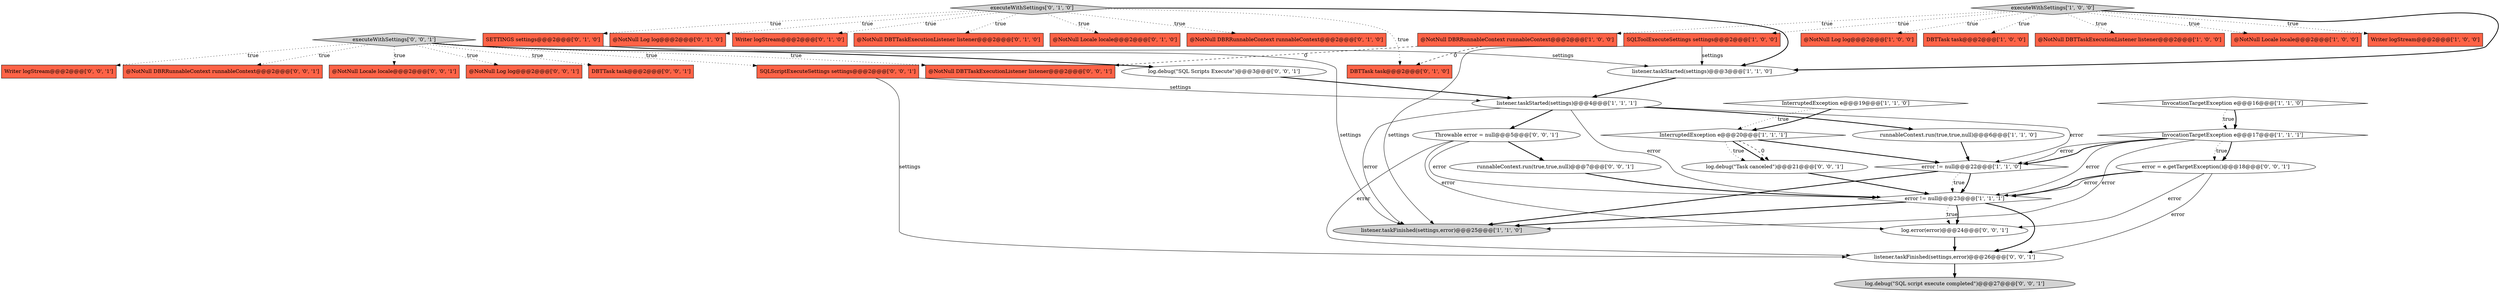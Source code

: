 digraph {
35 [style = filled, label = "DBTTask task@@@2@@@['0', '0', '1']", fillcolor = tomato, shape = box image = "AAA0AAABBB3BBB"];
22 [style = filled, label = "SETTINGS settings@@@2@@@['0', '1', '0']", fillcolor = tomato, shape = box image = "AAA0AAABBB2BBB"];
10 [style = filled, label = "@NotNull Log log@@@2@@@['1', '0', '0']", fillcolor = tomato, shape = box image = "AAA0AAABBB1BBB"];
34 [style = filled, label = "Writer logStream@@@2@@@['0', '0', '1']", fillcolor = tomato, shape = box image = "AAA0AAABBB3BBB"];
18 [style = filled, label = "@NotNull Log log@@@2@@@['0', '1', '0']", fillcolor = tomato, shape = box image = "AAA0AAABBB2BBB"];
9 [style = filled, label = "listener.taskStarted(settings)@@@4@@@['1', '1', '1']", fillcolor = white, shape = ellipse image = "AAA0AAABBB1BBB"];
40 [style = filled, label = "log.debug(\"SQL script execute completed\")@@@27@@@['0', '0', '1']", fillcolor = lightgray, shape = ellipse image = "AAA0AAABBB3BBB"];
19 [style = filled, label = "executeWithSettings['0', '1', '0']", fillcolor = lightgray, shape = diamond image = "AAA0AAABBB2BBB"];
0 [style = filled, label = "executeWithSettings['1', '0', '0']", fillcolor = lightgray, shape = diamond image = "AAA0AAABBB1BBB"];
6 [style = filled, label = "InterruptedException e@@@19@@@['1', '1', '0']", fillcolor = white, shape = diamond image = "AAA0AAABBB1BBB"];
12 [style = filled, label = "error != null@@@23@@@['1', '1', '1']", fillcolor = white, shape = diamond image = "AAA0AAABBB1BBB"];
21 [style = filled, label = "Writer logStream@@@2@@@['0', '1', '0']", fillcolor = tomato, shape = box image = "AAA0AAABBB2BBB"];
13 [style = filled, label = "DBTTask task@@@2@@@['1', '0', '0']", fillcolor = tomato, shape = box image = "AAA0AAABBB1BBB"];
1 [style = filled, label = "@NotNull DBTTaskExecutionListener listener@@@2@@@['1', '0', '0']", fillcolor = tomato, shape = box image = "AAA0AAABBB1BBB"];
27 [style = filled, label = "runnableContext.run(true,true,null)@@@7@@@['0', '0', '1']", fillcolor = white, shape = ellipse image = "AAA0AAABBB3BBB"];
33 [style = filled, label = "Throwable error = null@@@5@@@['0', '0', '1']", fillcolor = white, shape = ellipse image = "AAA0AAABBB3BBB"];
15 [style = filled, label = "runnableContext.run(true,true,null)@@@6@@@['1', '1', '0']", fillcolor = white, shape = ellipse image = "AAA0AAABBB1BBB"];
14 [style = filled, label = "@NotNull DBRRunnableContext runnableContext@@@2@@@['1', '0', '0']", fillcolor = tomato, shape = box image = "AAA1AAABBB1BBB"];
20 [style = filled, label = "@NotNull DBTTaskExecutionListener listener@@@2@@@['0', '1', '0']", fillcolor = tomato, shape = box image = "AAA0AAABBB2BBB"];
16 [style = filled, label = "InvocationTargetException e@@@16@@@['1', '1', '0']", fillcolor = white, shape = diamond image = "AAA0AAABBB1BBB"];
11 [style = filled, label = "@NotNull Locale locale@@@2@@@['1', '0', '0']", fillcolor = tomato, shape = box image = "AAA0AAABBB1BBB"];
29 [style = filled, label = "log.debug(\"SQL Scripts Execute\")@@@3@@@['0', '0', '1']", fillcolor = white, shape = ellipse image = "AAA0AAABBB3BBB"];
3 [style = filled, label = "InvocationTargetException e@@@17@@@['1', '1', '1']", fillcolor = white, shape = diamond image = "AAA0AAABBB1BBB"];
23 [style = filled, label = "@NotNull Locale locale@@@2@@@['0', '1', '0']", fillcolor = tomato, shape = box image = "AAA0AAABBB2BBB"];
32 [style = filled, label = "error = e.getTargetException()@@@18@@@['0', '0', '1']", fillcolor = white, shape = ellipse image = "AAA0AAABBB3BBB"];
2 [style = filled, label = "listener.taskStarted(settings)@@@3@@@['1', '1', '0']", fillcolor = white, shape = ellipse image = "AAA0AAABBB1BBB"];
26 [style = filled, label = "SQLScriptExecuteSettings settings@@@2@@@['0', '0', '1']", fillcolor = tomato, shape = box image = "AAA0AAABBB3BBB"];
7 [style = filled, label = "error != null@@@22@@@['1', '1', '0']", fillcolor = white, shape = diamond image = "AAA0AAABBB1BBB"];
28 [style = filled, label = "executeWithSettings['0', '0', '1']", fillcolor = lightgray, shape = diamond image = "AAA0AAABBB3BBB"];
17 [style = filled, label = "InterruptedException e@@@20@@@['1', '1', '1']", fillcolor = white, shape = diamond image = "AAA0AAABBB1BBB"];
4 [style = filled, label = "Writer logStream@@@2@@@['1', '0', '0']", fillcolor = tomato, shape = box image = "AAA0AAABBB1BBB"];
30 [style = filled, label = "listener.taskFinished(settings,error)@@@26@@@['0', '0', '1']", fillcolor = white, shape = ellipse image = "AAA0AAABBB3BBB"];
37 [style = filled, label = "@NotNull DBRRunnableContext runnableContext@@@2@@@['0', '0', '1']", fillcolor = tomato, shape = box image = "AAA0AAABBB3BBB"];
38 [style = filled, label = "@NotNull Locale locale@@@2@@@['0', '0', '1']", fillcolor = tomato, shape = box image = "AAA0AAABBB3BBB"];
5 [style = filled, label = "SQLToolExecuteSettings settings@@@2@@@['1', '0', '0']", fillcolor = tomato, shape = box image = "AAA0AAABBB1BBB"];
31 [style = filled, label = "log.debug(\"Task canceled\")@@@21@@@['0', '0', '1']", fillcolor = white, shape = ellipse image = "AAA0AAABBB3BBB"];
39 [style = filled, label = "log.error(error)@@@24@@@['0', '0', '1']", fillcolor = white, shape = ellipse image = "AAA0AAABBB3BBB"];
41 [style = filled, label = "@NotNull DBTTaskExecutionListener listener@@@2@@@['0', '0', '1']", fillcolor = tomato, shape = box image = "AAA0AAABBB3BBB"];
36 [style = filled, label = "@NotNull Log log@@@2@@@['0', '0', '1']", fillcolor = tomato, shape = box image = "AAA0AAABBB3BBB"];
24 [style = filled, label = "@NotNull DBRRunnableContext runnableContext@@@2@@@['0', '1', '0']", fillcolor = tomato, shape = box image = "AAA0AAABBB2BBB"];
8 [style = filled, label = "listener.taskFinished(settings,error)@@@25@@@['1', '1', '0']", fillcolor = lightgray, shape = ellipse image = "AAA0AAABBB1BBB"];
25 [style = filled, label = "DBTTask task@@@2@@@['0', '1', '0']", fillcolor = tomato, shape = box image = "AAA1AAABBB2BBB"];
26->9 [style = solid, label="settings"];
16->3 [style = bold, label=""];
6->17 [style = bold, label=""];
28->29 [style = bold, label=""];
12->39 [style = dotted, label="true"];
19->25 [style = dotted, label="true"];
9->12 [style = solid, label="error"];
33->12 [style = solid, label="error"];
0->13 [style = dotted, label="true"];
0->5 [style = dotted, label="true"];
15->7 [style = bold, label=""];
22->2 [style = solid, label="settings"];
27->12 [style = bold, label=""];
3->32 [style = dotted, label="true"];
0->10 [style = dotted, label="true"];
7->12 [style = bold, label=""];
9->33 [style = bold, label=""];
32->12 [style = bold, label=""];
28->35 [style = dotted, label="true"];
19->20 [style = dotted, label="true"];
14->25 [style = dashed, label="0"];
17->31 [style = bold, label=""];
0->2 [style = bold, label=""];
29->9 [style = bold, label=""];
0->4 [style = dotted, label="true"];
19->18 [style = dotted, label="true"];
19->23 [style = dotted, label="true"];
12->30 [style = bold, label=""];
26->30 [style = solid, label="settings"];
28->36 [style = dotted, label="true"];
33->30 [style = solid, label="error"];
19->2 [style = bold, label=""];
2->9 [style = bold, label=""];
32->30 [style = solid, label="error"];
19->24 [style = dotted, label="true"];
19->21 [style = dotted, label="true"];
7->8 [style = bold, label=""];
17->31 [style = dashed, label="0"];
5->8 [style = solid, label="settings"];
3->8 [style = solid, label="error"];
33->27 [style = bold, label=""];
31->12 [style = bold, label=""];
22->8 [style = solid, label="settings"];
32->39 [style = solid, label="error"];
16->3 [style = dotted, label="true"];
3->12 [style = solid, label="error"];
6->17 [style = dotted, label="true"];
7->12 [style = dotted, label="true"];
14->41 [style = dashed, label="0"];
39->30 [style = bold, label=""];
17->7 [style = bold, label=""];
17->31 [style = dotted, label="true"];
9->7 [style = solid, label="error"];
32->12 [style = solid, label="error"];
3->7 [style = bold, label=""];
9->15 [style = bold, label=""];
12->8 [style = bold, label=""];
28->26 [style = dotted, label="true"];
19->22 [style = dotted, label="true"];
5->2 [style = solid, label="settings"];
30->40 [style = bold, label=""];
0->14 [style = dotted, label="true"];
28->38 [style = dotted, label="true"];
12->39 [style = bold, label=""];
33->39 [style = solid, label="error"];
3->32 [style = bold, label=""];
28->37 [style = dotted, label="true"];
0->11 [style = dotted, label="true"];
9->8 [style = solid, label="error"];
3->7 [style = solid, label="error"];
28->34 [style = dotted, label="true"];
28->41 [style = dotted, label="true"];
0->1 [style = dotted, label="true"];
}
